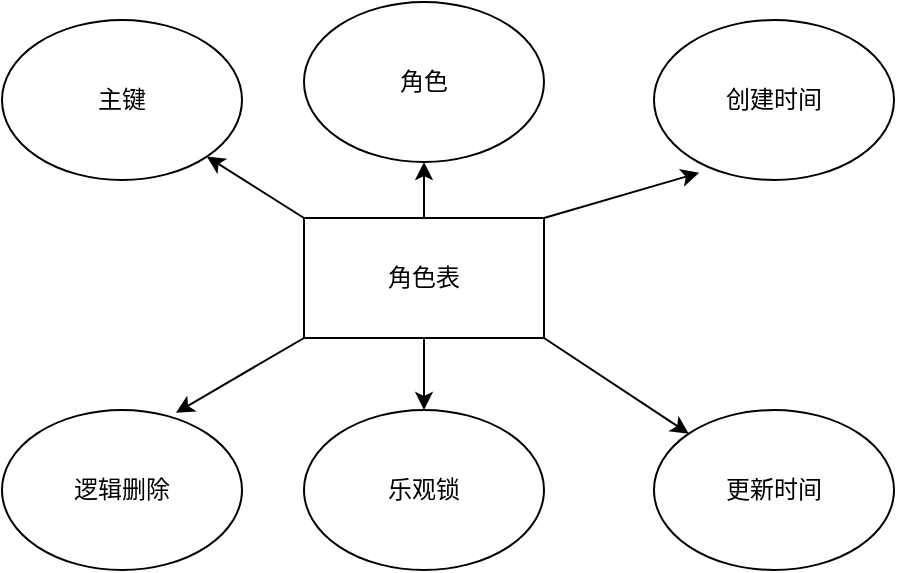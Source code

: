 <mxfile>
    <diagram id="GRw819DDLOfF5OhFH7Xy" name="第 1 页">
        <mxGraphModel dx="820" dy="575" grid="0" gridSize="10" guides="1" tooltips="1" connect="1" arrows="1" fold="1" page="0" pageScale="1" pageWidth="827" pageHeight="1169" background="#ffffff" math="0" shadow="0">
            <root>
                <mxCell id="0"/>
                <mxCell id="1" parent="0"/>
                <mxCell id="9" style="edgeStyle=none;html=1;exitX=0.5;exitY=0;exitDx=0;exitDy=0;fontColor=#000000;strokeColor=#000000;" edge="1" parent="1" source="2" target="4">
                    <mxGeometry relative="1" as="geometry"/>
                </mxCell>
                <mxCell id="10" style="edgeStyle=none;html=1;exitX=1;exitY=0;exitDx=0;exitDy=0;entryX=0.188;entryY=0.955;entryDx=0;entryDy=0;entryPerimeter=0;fontColor=#000000;strokeColor=#000000;" edge="1" parent="1" source="2" target="5">
                    <mxGeometry relative="1" as="geometry"/>
                </mxCell>
                <mxCell id="11" style="edgeStyle=none;html=1;exitX=1;exitY=1;exitDx=0;exitDy=0;fontColor=#000000;strokeColor=#000000;" edge="1" parent="1" source="2" target="6">
                    <mxGeometry relative="1" as="geometry"/>
                </mxCell>
                <mxCell id="12" style="edgeStyle=none;html=1;exitX=0.5;exitY=1;exitDx=0;exitDy=0;entryX=0.5;entryY=0;entryDx=0;entryDy=0;fontColor=#000000;strokeColor=#000000;" edge="1" parent="1" source="2" target="7">
                    <mxGeometry relative="1" as="geometry"/>
                </mxCell>
                <mxCell id="13" style="edgeStyle=none;html=1;exitX=0;exitY=1;exitDx=0;exitDy=0;entryX=0.725;entryY=0.017;entryDx=0;entryDy=0;entryPerimeter=0;fontColor=#000000;strokeColor=#000000;" edge="1" parent="1" source="2" target="8">
                    <mxGeometry relative="1" as="geometry"/>
                </mxCell>
                <mxCell id="14" style="edgeStyle=none;html=1;exitX=0;exitY=0;exitDx=0;exitDy=0;entryX=1;entryY=1;entryDx=0;entryDy=0;fontColor=#000000;strokeColor=#000000;" edge="1" parent="1" source="2" target="3">
                    <mxGeometry relative="1" as="geometry"/>
                </mxCell>
                <mxCell id="2" value="角色表" style="rounded=0;whiteSpace=wrap;html=1;fillColor=none;strokeColor=#000000;fontColor=#000000;" vertex="1" parent="1">
                    <mxGeometry x="318" y="242" width="120" height="60" as="geometry"/>
                </mxCell>
                <mxCell id="3" value="主键" style="ellipse;whiteSpace=wrap;html=1;fontColor=#000000;strokeColor=#000000;fillColor=none;" vertex="1" parent="1">
                    <mxGeometry x="167" y="143" width="120" height="80" as="geometry"/>
                </mxCell>
                <mxCell id="4" value="角色" style="ellipse;whiteSpace=wrap;html=1;fontColor=#000000;strokeColor=#000000;fillColor=none;" vertex="1" parent="1">
                    <mxGeometry x="318" y="134" width="120" height="80" as="geometry"/>
                </mxCell>
                <mxCell id="5" value="创建时间" style="ellipse;whiteSpace=wrap;html=1;fontColor=#000000;strokeColor=#000000;fillColor=none;" vertex="1" parent="1">
                    <mxGeometry x="493" y="143" width="120" height="80" as="geometry"/>
                </mxCell>
                <mxCell id="6" value="更新时间" style="ellipse;whiteSpace=wrap;html=1;fontColor=#000000;strokeColor=#000000;fillColor=none;" vertex="1" parent="1">
                    <mxGeometry x="493" y="338" width="120" height="80" as="geometry"/>
                </mxCell>
                <mxCell id="7" value="乐观锁" style="ellipse;whiteSpace=wrap;html=1;fontColor=#000000;strokeColor=#000000;fillColor=none;" vertex="1" parent="1">
                    <mxGeometry x="318" y="338" width="120" height="80" as="geometry"/>
                </mxCell>
                <mxCell id="8" value="逻辑删除" style="ellipse;whiteSpace=wrap;html=1;fontColor=#000000;strokeColor=#000000;fillColor=none;" vertex="1" parent="1">
                    <mxGeometry x="167" y="338" width="120" height="80" as="geometry"/>
                </mxCell>
            </root>
        </mxGraphModel>
    </diagram>
</mxfile>